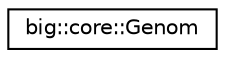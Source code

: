 digraph "Graphical Class Hierarchy"
{
  edge [fontname="Helvetica",fontsize="10",labelfontname="Helvetica",labelfontsize="10"];
  node [fontname="Helvetica",fontsize="10",shape=record];
  rankdir="LR";
  Node1 [label="big::core::Genom",height=0.2,width=0.4,color="black", fillcolor="white", style="filled",URL="$classbig_1_1core_1_1_genom.html",tooltip="Describe a genom. "];
}
